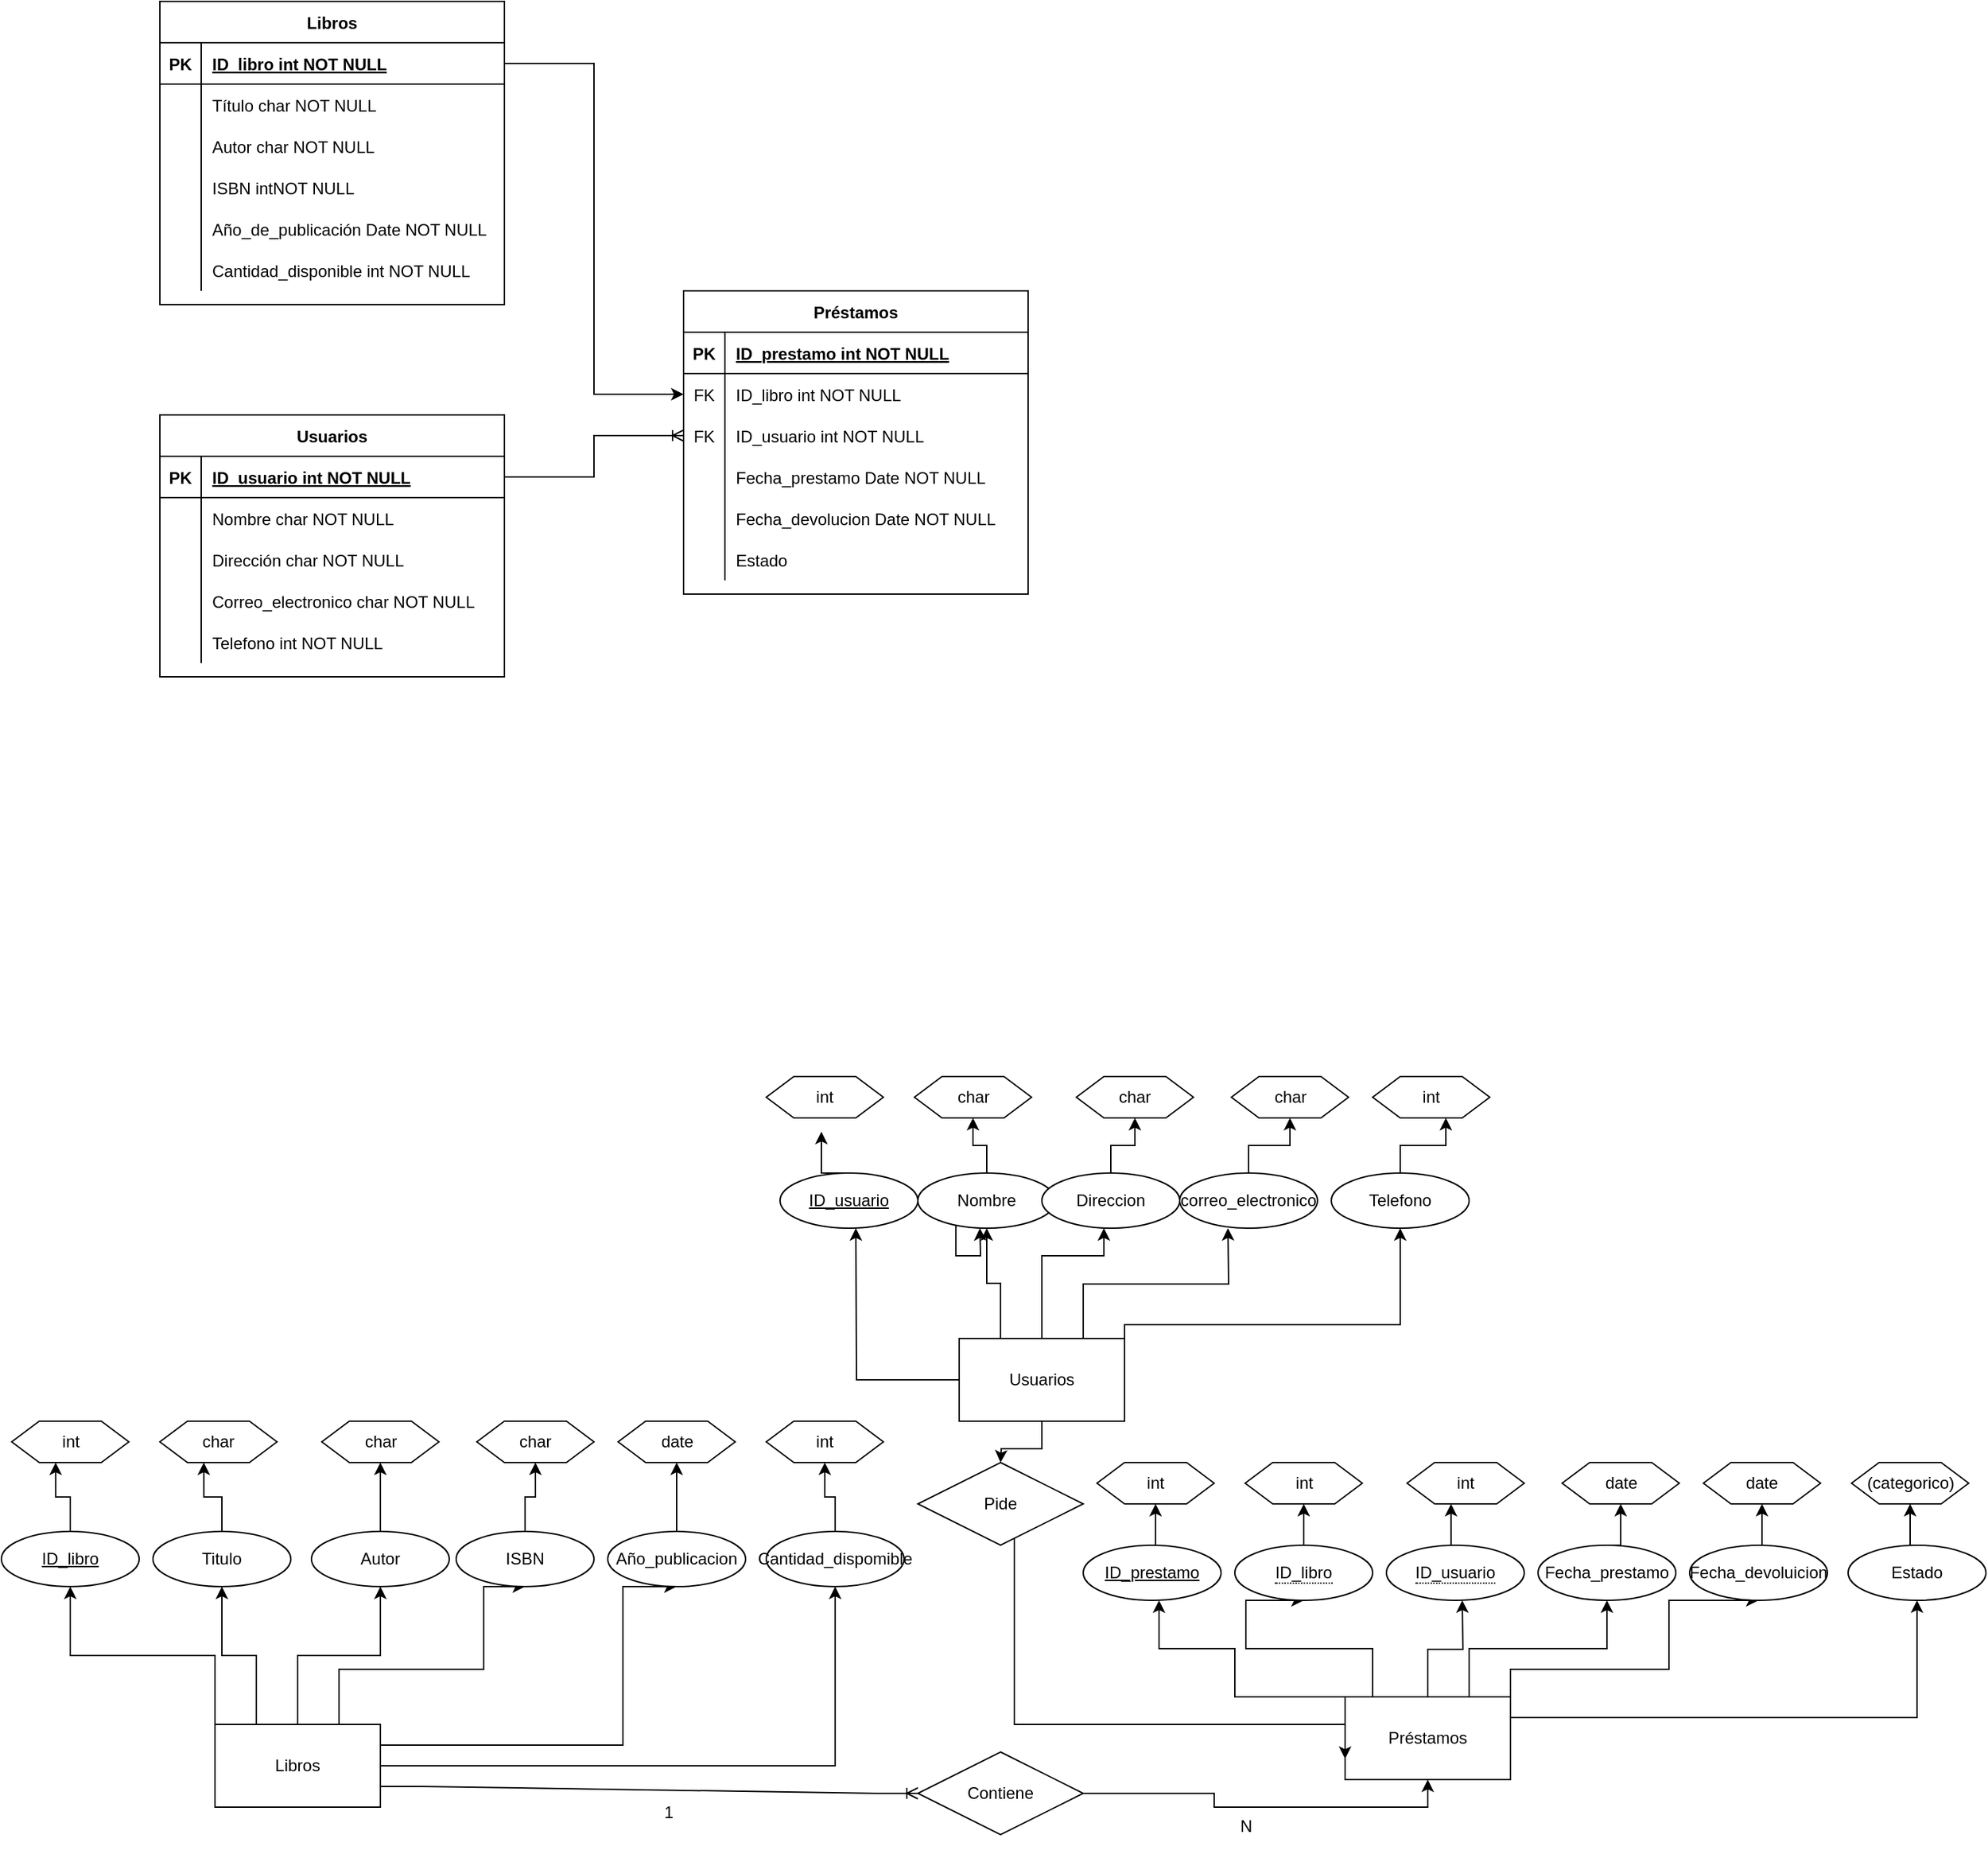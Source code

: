 <mxfile version="21.7.2" type="device">
  <diagram id="R2lEEEUBdFMjLlhIrx00" name="Page-1">
    <mxGraphModel dx="1784" dy="1696" grid="1" gridSize="10" guides="1" tooltips="1" connect="1" arrows="1" fold="1" page="1" pageScale="1" pageWidth="850" pageHeight="1100" math="0" shadow="0" extFonts="Permanent Marker^https://fonts.googleapis.com/css?family=Permanent+Marker">
      <root>
        <mxCell id="0" />
        <mxCell id="1" parent="0" />
        <mxCell id="C-vyLk0tnHw3VtMMgP7b-2" value="Usuarios" style="shape=table;startSize=30;container=1;collapsible=1;childLayout=tableLayout;fixedRows=1;rowLines=0;fontStyle=1;align=center;resizeLast=1;" parent="1" vertex="1">
          <mxGeometry y="30" width="250" height="190" as="geometry" />
        </mxCell>
        <mxCell id="C-vyLk0tnHw3VtMMgP7b-3" value="" style="shape=partialRectangle;collapsible=0;dropTarget=0;pointerEvents=0;fillColor=none;points=[[0,0.5],[1,0.5]];portConstraint=eastwest;top=0;left=0;right=0;bottom=1;" parent="C-vyLk0tnHw3VtMMgP7b-2" vertex="1">
          <mxGeometry y="30" width="250" height="30" as="geometry" />
        </mxCell>
        <mxCell id="C-vyLk0tnHw3VtMMgP7b-4" value="PK" style="shape=partialRectangle;overflow=hidden;connectable=0;fillColor=none;top=0;left=0;bottom=0;right=0;fontStyle=1;" parent="C-vyLk0tnHw3VtMMgP7b-3" vertex="1">
          <mxGeometry width="30" height="30" as="geometry">
            <mxRectangle width="30" height="30" as="alternateBounds" />
          </mxGeometry>
        </mxCell>
        <mxCell id="C-vyLk0tnHw3VtMMgP7b-5" value="ID_usuario int NOT NULL " style="shape=partialRectangle;overflow=hidden;connectable=0;fillColor=none;top=0;left=0;bottom=0;right=0;align=left;spacingLeft=6;fontStyle=5;" parent="C-vyLk0tnHw3VtMMgP7b-3" vertex="1">
          <mxGeometry x="30" width="220" height="30" as="geometry">
            <mxRectangle width="220" height="30" as="alternateBounds" />
          </mxGeometry>
        </mxCell>
        <mxCell id="C-vyLk0tnHw3VtMMgP7b-6" value="" style="shape=partialRectangle;collapsible=0;dropTarget=0;pointerEvents=0;fillColor=none;points=[[0,0.5],[1,0.5]];portConstraint=eastwest;top=0;left=0;right=0;bottom=0;" parent="C-vyLk0tnHw3VtMMgP7b-2" vertex="1">
          <mxGeometry y="60" width="250" height="30" as="geometry" />
        </mxCell>
        <mxCell id="C-vyLk0tnHw3VtMMgP7b-7" value="" style="shape=partialRectangle;overflow=hidden;connectable=0;fillColor=none;top=0;left=0;bottom=0;right=0;" parent="C-vyLk0tnHw3VtMMgP7b-6" vertex="1">
          <mxGeometry width="30" height="30" as="geometry">
            <mxRectangle width="30" height="30" as="alternateBounds" />
          </mxGeometry>
        </mxCell>
        <mxCell id="C-vyLk0tnHw3VtMMgP7b-8" value="Nombre char NOT NULL" style="shape=partialRectangle;overflow=hidden;connectable=0;fillColor=none;top=0;left=0;bottom=0;right=0;align=left;spacingLeft=6;" parent="C-vyLk0tnHw3VtMMgP7b-6" vertex="1">
          <mxGeometry x="30" width="220" height="30" as="geometry">
            <mxRectangle width="220" height="30" as="alternateBounds" />
          </mxGeometry>
        </mxCell>
        <mxCell id="C-vyLk0tnHw3VtMMgP7b-9" value="" style="shape=partialRectangle;collapsible=0;dropTarget=0;pointerEvents=0;fillColor=none;points=[[0,0.5],[1,0.5]];portConstraint=eastwest;top=0;left=0;right=0;bottom=0;" parent="C-vyLk0tnHw3VtMMgP7b-2" vertex="1">
          <mxGeometry y="90" width="250" height="30" as="geometry" />
        </mxCell>
        <mxCell id="C-vyLk0tnHw3VtMMgP7b-10" value="" style="shape=partialRectangle;overflow=hidden;connectable=0;fillColor=none;top=0;left=0;bottom=0;right=0;" parent="C-vyLk0tnHw3VtMMgP7b-9" vertex="1">
          <mxGeometry width="30" height="30" as="geometry">
            <mxRectangle width="30" height="30" as="alternateBounds" />
          </mxGeometry>
        </mxCell>
        <mxCell id="C-vyLk0tnHw3VtMMgP7b-11" value="Dirección char NOT NULL" style="shape=partialRectangle;overflow=hidden;connectable=0;fillColor=none;top=0;left=0;bottom=0;right=0;align=left;spacingLeft=6;" parent="C-vyLk0tnHw3VtMMgP7b-9" vertex="1">
          <mxGeometry x="30" width="220" height="30" as="geometry">
            <mxRectangle width="220" height="30" as="alternateBounds" />
          </mxGeometry>
        </mxCell>
        <mxCell id="XHeK_hjx2MJj76gfXcJd-23" style="shape=partialRectangle;collapsible=0;dropTarget=0;pointerEvents=0;fillColor=none;points=[[0,0.5],[1,0.5]];portConstraint=eastwest;top=0;left=0;right=0;bottom=0;" vertex="1" parent="C-vyLk0tnHw3VtMMgP7b-2">
          <mxGeometry y="120" width="250" height="30" as="geometry" />
        </mxCell>
        <mxCell id="XHeK_hjx2MJj76gfXcJd-24" style="shape=partialRectangle;overflow=hidden;connectable=0;fillColor=none;top=0;left=0;bottom=0;right=0;" vertex="1" parent="XHeK_hjx2MJj76gfXcJd-23">
          <mxGeometry width="30" height="30" as="geometry">
            <mxRectangle width="30" height="30" as="alternateBounds" />
          </mxGeometry>
        </mxCell>
        <mxCell id="XHeK_hjx2MJj76gfXcJd-25" value="Correo_electronico char NOT NULL " style="shape=partialRectangle;overflow=hidden;connectable=0;fillColor=none;top=0;left=0;bottom=0;right=0;align=left;spacingLeft=6;" vertex="1" parent="XHeK_hjx2MJj76gfXcJd-23">
          <mxGeometry x="30" width="220" height="30" as="geometry">
            <mxRectangle width="220" height="30" as="alternateBounds" />
          </mxGeometry>
        </mxCell>
        <mxCell id="XHeK_hjx2MJj76gfXcJd-26" style="shape=partialRectangle;collapsible=0;dropTarget=0;pointerEvents=0;fillColor=none;points=[[0,0.5],[1,0.5]];portConstraint=eastwest;top=0;left=0;right=0;bottom=0;" vertex="1" parent="C-vyLk0tnHw3VtMMgP7b-2">
          <mxGeometry y="150" width="250" height="30" as="geometry" />
        </mxCell>
        <mxCell id="XHeK_hjx2MJj76gfXcJd-27" style="shape=partialRectangle;overflow=hidden;connectable=0;fillColor=none;top=0;left=0;bottom=0;right=0;" vertex="1" parent="XHeK_hjx2MJj76gfXcJd-26">
          <mxGeometry width="30" height="30" as="geometry">
            <mxRectangle width="30" height="30" as="alternateBounds" />
          </mxGeometry>
        </mxCell>
        <mxCell id="XHeK_hjx2MJj76gfXcJd-28" value="Telefono int NOT NULL" style="shape=partialRectangle;overflow=hidden;connectable=0;fillColor=none;top=0;left=0;bottom=0;right=0;align=left;spacingLeft=6;" vertex="1" parent="XHeK_hjx2MJj76gfXcJd-26">
          <mxGeometry x="30" width="220" height="30" as="geometry">
            <mxRectangle width="220" height="30" as="alternateBounds" />
          </mxGeometry>
        </mxCell>
        <mxCell id="C-vyLk0tnHw3VtMMgP7b-13" value="Préstamos" style="shape=table;startSize=30;container=1;collapsible=1;childLayout=tableLayout;fixedRows=1;rowLines=0;fontStyle=1;align=center;resizeLast=1;" parent="1" vertex="1">
          <mxGeometry x="380" y="-60" width="250" height="220" as="geometry" />
        </mxCell>
        <mxCell id="C-vyLk0tnHw3VtMMgP7b-14" value="" style="shape=partialRectangle;collapsible=0;dropTarget=0;pointerEvents=0;fillColor=none;points=[[0,0.5],[1,0.5]];portConstraint=eastwest;top=0;left=0;right=0;bottom=1;" parent="C-vyLk0tnHw3VtMMgP7b-13" vertex="1">
          <mxGeometry y="30" width="250" height="30" as="geometry" />
        </mxCell>
        <mxCell id="C-vyLk0tnHw3VtMMgP7b-15" value="PK" style="shape=partialRectangle;overflow=hidden;connectable=0;fillColor=none;top=0;left=0;bottom=0;right=0;fontStyle=1;" parent="C-vyLk0tnHw3VtMMgP7b-14" vertex="1">
          <mxGeometry width="30" height="30" as="geometry">
            <mxRectangle width="30" height="30" as="alternateBounds" />
          </mxGeometry>
        </mxCell>
        <mxCell id="C-vyLk0tnHw3VtMMgP7b-16" value="ID_prestamo int NOT NULL" style="shape=partialRectangle;overflow=hidden;connectable=0;fillColor=none;top=0;left=0;bottom=0;right=0;align=left;spacingLeft=6;fontStyle=5;" parent="C-vyLk0tnHw3VtMMgP7b-14" vertex="1">
          <mxGeometry x="30" width="220" height="30" as="geometry">
            <mxRectangle width="220" height="30" as="alternateBounds" />
          </mxGeometry>
        </mxCell>
        <mxCell id="C-vyLk0tnHw3VtMMgP7b-17" value="" style="shape=partialRectangle;collapsible=0;dropTarget=0;pointerEvents=0;fillColor=none;points=[[0,0.5],[1,0.5]];portConstraint=eastwest;top=0;left=0;right=0;bottom=0;" parent="C-vyLk0tnHw3VtMMgP7b-13" vertex="1">
          <mxGeometry y="60" width="250" height="30" as="geometry" />
        </mxCell>
        <mxCell id="C-vyLk0tnHw3VtMMgP7b-18" value="FK" style="shape=partialRectangle;overflow=hidden;connectable=0;fillColor=none;top=0;left=0;bottom=0;right=0;" parent="C-vyLk0tnHw3VtMMgP7b-17" vertex="1">
          <mxGeometry width="30" height="30" as="geometry">
            <mxRectangle width="30" height="30" as="alternateBounds" />
          </mxGeometry>
        </mxCell>
        <mxCell id="C-vyLk0tnHw3VtMMgP7b-19" value="ID_libro int NOT NULL" style="shape=partialRectangle;overflow=hidden;connectable=0;fillColor=none;top=0;left=0;bottom=0;right=0;align=left;spacingLeft=6;" parent="C-vyLk0tnHw3VtMMgP7b-17" vertex="1">
          <mxGeometry x="30" width="220" height="30" as="geometry">
            <mxRectangle width="220" height="30" as="alternateBounds" />
          </mxGeometry>
        </mxCell>
        <mxCell id="C-vyLk0tnHw3VtMMgP7b-20" value="" style="shape=partialRectangle;collapsible=0;dropTarget=0;pointerEvents=0;fillColor=none;points=[[0,0.5],[1,0.5]];portConstraint=eastwest;top=0;left=0;right=0;bottom=0;" parent="C-vyLk0tnHw3VtMMgP7b-13" vertex="1">
          <mxGeometry y="90" width="250" height="30" as="geometry" />
        </mxCell>
        <mxCell id="C-vyLk0tnHw3VtMMgP7b-21" value="FK" style="shape=partialRectangle;overflow=hidden;connectable=0;fillColor=none;top=0;left=0;bottom=0;right=0;" parent="C-vyLk0tnHw3VtMMgP7b-20" vertex="1">
          <mxGeometry width="30" height="30" as="geometry">
            <mxRectangle width="30" height="30" as="alternateBounds" />
          </mxGeometry>
        </mxCell>
        <mxCell id="C-vyLk0tnHw3VtMMgP7b-22" value="ID_usuario int NOT NULL" style="shape=partialRectangle;overflow=hidden;connectable=0;fillColor=none;top=0;left=0;bottom=0;right=0;align=left;spacingLeft=6;" parent="C-vyLk0tnHw3VtMMgP7b-20" vertex="1">
          <mxGeometry x="30" width="220" height="30" as="geometry">
            <mxRectangle width="220" height="30" as="alternateBounds" />
          </mxGeometry>
        </mxCell>
        <mxCell id="XHeK_hjx2MJj76gfXcJd-32" style="shape=partialRectangle;collapsible=0;dropTarget=0;pointerEvents=0;fillColor=none;points=[[0,0.5],[1,0.5]];portConstraint=eastwest;top=0;left=0;right=0;bottom=0;" vertex="1" parent="C-vyLk0tnHw3VtMMgP7b-13">
          <mxGeometry y="120" width="250" height="30" as="geometry" />
        </mxCell>
        <mxCell id="XHeK_hjx2MJj76gfXcJd-33" style="shape=partialRectangle;overflow=hidden;connectable=0;fillColor=none;top=0;left=0;bottom=0;right=0;" vertex="1" parent="XHeK_hjx2MJj76gfXcJd-32">
          <mxGeometry width="30" height="30" as="geometry">
            <mxRectangle width="30" height="30" as="alternateBounds" />
          </mxGeometry>
        </mxCell>
        <mxCell id="XHeK_hjx2MJj76gfXcJd-34" value="Fecha_prestamo Date NOT NULL" style="shape=partialRectangle;overflow=hidden;connectable=0;fillColor=none;top=0;left=0;bottom=0;right=0;align=left;spacingLeft=6;" vertex="1" parent="XHeK_hjx2MJj76gfXcJd-32">
          <mxGeometry x="30" width="220" height="30" as="geometry">
            <mxRectangle width="220" height="30" as="alternateBounds" />
          </mxGeometry>
        </mxCell>
        <mxCell id="XHeK_hjx2MJj76gfXcJd-35" style="shape=partialRectangle;collapsible=0;dropTarget=0;pointerEvents=0;fillColor=none;points=[[0,0.5],[1,0.5]];portConstraint=eastwest;top=0;left=0;right=0;bottom=0;" vertex="1" parent="C-vyLk0tnHw3VtMMgP7b-13">
          <mxGeometry y="150" width="250" height="30" as="geometry" />
        </mxCell>
        <mxCell id="XHeK_hjx2MJj76gfXcJd-36" style="shape=partialRectangle;overflow=hidden;connectable=0;fillColor=none;top=0;left=0;bottom=0;right=0;" vertex="1" parent="XHeK_hjx2MJj76gfXcJd-35">
          <mxGeometry width="30" height="30" as="geometry">
            <mxRectangle width="30" height="30" as="alternateBounds" />
          </mxGeometry>
        </mxCell>
        <mxCell id="XHeK_hjx2MJj76gfXcJd-37" value="Fecha_devolucion Date NOT NULL" style="shape=partialRectangle;overflow=hidden;connectable=0;fillColor=none;top=0;left=0;bottom=0;right=0;align=left;spacingLeft=6;" vertex="1" parent="XHeK_hjx2MJj76gfXcJd-35">
          <mxGeometry x="30" width="220" height="30" as="geometry">
            <mxRectangle width="220" height="30" as="alternateBounds" />
          </mxGeometry>
        </mxCell>
        <mxCell id="XHeK_hjx2MJj76gfXcJd-38" style="shape=partialRectangle;collapsible=0;dropTarget=0;pointerEvents=0;fillColor=none;points=[[0,0.5],[1,0.5]];portConstraint=eastwest;top=0;left=0;right=0;bottom=0;" vertex="1" parent="C-vyLk0tnHw3VtMMgP7b-13">
          <mxGeometry y="180" width="250" height="30" as="geometry" />
        </mxCell>
        <mxCell id="XHeK_hjx2MJj76gfXcJd-39" style="shape=partialRectangle;overflow=hidden;connectable=0;fillColor=none;top=0;left=0;bottom=0;right=0;" vertex="1" parent="XHeK_hjx2MJj76gfXcJd-38">
          <mxGeometry width="30" height="30" as="geometry">
            <mxRectangle width="30" height="30" as="alternateBounds" />
          </mxGeometry>
        </mxCell>
        <mxCell id="XHeK_hjx2MJj76gfXcJd-40" value="Estado" style="shape=partialRectangle;overflow=hidden;connectable=0;fillColor=none;top=0;left=0;bottom=0;right=0;align=left;spacingLeft=6;" vertex="1" parent="XHeK_hjx2MJj76gfXcJd-38">
          <mxGeometry x="30" width="220" height="30" as="geometry">
            <mxRectangle width="220" height="30" as="alternateBounds" />
          </mxGeometry>
        </mxCell>
        <mxCell id="C-vyLk0tnHw3VtMMgP7b-23" value="Libros" style="shape=table;startSize=30;container=1;collapsible=1;childLayout=tableLayout;fixedRows=1;rowLines=0;fontStyle=1;align=center;resizeLast=1;" parent="1" vertex="1">
          <mxGeometry y="-270" width="250" height="220" as="geometry" />
        </mxCell>
        <mxCell id="C-vyLk0tnHw3VtMMgP7b-24" value="" style="shape=partialRectangle;collapsible=0;dropTarget=0;pointerEvents=0;fillColor=none;points=[[0,0.5],[1,0.5]];portConstraint=eastwest;top=0;left=0;right=0;bottom=1;" parent="C-vyLk0tnHw3VtMMgP7b-23" vertex="1">
          <mxGeometry y="30" width="250" height="30" as="geometry" />
        </mxCell>
        <mxCell id="C-vyLk0tnHw3VtMMgP7b-25" value="PK" style="shape=partialRectangle;overflow=hidden;connectable=0;fillColor=none;top=0;left=0;bottom=0;right=0;fontStyle=1;" parent="C-vyLk0tnHw3VtMMgP7b-24" vertex="1">
          <mxGeometry width="30" height="30" as="geometry">
            <mxRectangle width="30" height="30" as="alternateBounds" />
          </mxGeometry>
        </mxCell>
        <mxCell id="C-vyLk0tnHw3VtMMgP7b-26" value="ID_libro int NOT NULL" style="shape=partialRectangle;overflow=hidden;connectable=0;fillColor=none;top=0;left=0;bottom=0;right=0;align=left;spacingLeft=6;fontStyle=5;" parent="C-vyLk0tnHw3VtMMgP7b-24" vertex="1">
          <mxGeometry x="30" width="220" height="30" as="geometry">
            <mxRectangle width="220" height="30" as="alternateBounds" />
          </mxGeometry>
        </mxCell>
        <mxCell id="C-vyLk0tnHw3VtMMgP7b-27" value="" style="shape=partialRectangle;collapsible=0;dropTarget=0;pointerEvents=0;fillColor=none;points=[[0,0.5],[1,0.5]];portConstraint=eastwest;top=0;left=0;right=0;bottom=0;" parent="C-vyLk0tnHw3VtMMgP7b-23" vertex="1">
          <mxGeometry y="60" width="250" height="30" as="geometry" />
        </mxCell>
        <mxCell id="C-vyLk0tnHw3VtMMgP7b-28" value="" style="shape=partialRectangle;overflow=hidden;connectable=0;fillColor=none;top=0;left=0;bottom=0;right=0;" parent="C-vyLk0tnHw3VtMMgP7b-27" vertex="1">
          <mxGeometry width="30" height="30" as="geometry">
            <mxRectangle width="30" height="30" as="alternateBounds" />
          </mxGeometry>
        </mxCell>
        <mxCell id="C-vyLk0tnHw3VtMMgP7b-29" value="Título char NOT NULL" style="shape=partialRectangle;overflow=hidden;connectable=0;fillColor=none;top=0;left=0;bottom=0;right=0;align=left;spacingLeft=6;" parent="C-vyLk0tnHw3VtMMgP7b-27" vertex="1">
          <mxGeometry x="30" width="220" height="30" as="geometry">
            <mxRectangle width="220" height="30" as="alternateBounds" />
          </mxGeometry>
        </mxCell>
        <mxCell id="XHeK_hjx2MJj76gfXcJd-11" style="shape=partialRectangle;collapsible=0;dropTarget=0;pointerEvents=0;fillColor=none;points=[[0,0.5],[1,0.5]];portConstraint=eastwest;top=0;left=0;right=0;bottom=0;" vertex="1" parent="C-vyLk0tnHw3VtMMgP7b-23">
          <mxGeometry y="90" width="250" height="30" as="geometry" />
        </mxCell>
        <mxCell id="XHeK_hjx2MJj76gfXcJd-12" style="shape=partialRectangle;overflow=hidden;connectable=0;fillColor=none;top=0;left=0;bottom=0;right=0;" vertex="1" parent="XHeK_hjx2MJj76gfXcJd-11">
          <mxGeometry width="30" height="30" as="geometry">
            <mxRectangle width="30" height="30" as="alternateBounds" />
          </mxGeometry>
        </mxCell>
        <mxCell id="XHeK_hjx2MJj76gfXcJd-13" value="Autor char NOT NULL" style="shape=partialRectangle;overflow=hidden;connectable=0;fillColor=none;top=0;left=0;bottom=0;right=0;align=left;spacingLeft=6;" vertex="1" parent="XHeK_hjx2MJj76gfXcJd-11">
          <mxGeometry x="30" width="220" height="30" as="geometry">
            <mxRectangle width="220" height="30" as="alternateBounds" />
          </mxGeometry>
        </mxCell>
        <mxCell id="XHeK_hjx2MJj76gfXcJd-14" style="shape=partialRectangle;collapsible=0;dropTarget=0;pointerEvents=0;fillColor=none;points=[[0,0.5],[1,0.5]];portConstraint=eastwest;top=0;left=0;right=0;bottom=0;" vertex="1" parent="C-vyLk0tnHw3VtMMgP7b-23">
          <mxGeometry y="120" width="250" height="30" as="geometry" />
        </mxCell>
        <mxCell id="XHeK_hjx2MJj76gfXcJd-15" style="shape=partialRectangle;overflow=hidden;connectable=0;fillColor=none;top=0;left=0;bottom=0;right=0;" vertex="1" parent="XHeK_hjx2MJj76gfXcJd-14">
          <mxGeometry width="30" height="30" as="geometry">
            <mxRectangle width="30" height="30" as="alternateBounds" />
          </mxGeometry>
        </mxCell>
        <mxCell id="XHeK_hjx2MJj76gfXcJd-16" value="ISBN intNOT NULL" style="shape=partialRectangle;overflow=hidden;connectable=0;fillColor=none;top=0;left=0;bottom=0;right=0;align=left;spacingLeft=6;" vertex="1" parent="XHeK_hjx2MJj76gfXcJd-14">
          <mxGeometry x="30" width="220" height="30" as="geometry">
            <mxRectangle width="220" height="30" as="alternateBounds" />
          </mxGeometry>
        </mxCell>
        <mxCell id="XHeK_hjx2MJj76gfXcJd-17" style="shape=partialRectangle;collapsible=0;dropTarget=0;pointerEvents=0;fillColor=none;points=[[0,0.5],[1,0.5]];portConstraint=eastwest;top=0;left=0;right=0;bottom=0;" vertex="1" parent="C-vyLk0tnHw3VtMMgP7b-23">
          <mxGeometry y="150" width="250" height="30" as="geometry" />
        </mxCell>
        <mxCell id="XHeK_hjx2MJj76gfXcJd-18" style="shape=partialRectangle;overflow=hidden;connectable=0;fillColor=none;top=0;left=0;bottom=0;right=0;" vertex="1" parent="XHeK_hjx2MJj76gfXcJd-17">
          <mxGeometry width="30" height="30" as="geometry">
            <mxRectangle width="30" height="30" as="alternateBounds" />
          </mxGeometry>
        </mxCell>
        <mxCell id="XHeK_hjx2MJj76gfXcJd-19" value="Año_de_publicación Date NOT NULL" style="shape=partialRectangle;overflow=hidden;connectable=0;fillColor=none;top=0;left=0;bottom=0;right=0;align=left;spacingLeft=6;" vertex="1" parent="XHeK_hjx2MJj76gfXcJd-17">
          <mxGeometry x="30" width="220" height="30" as="geometry">
            <mxRectangle width="220" height="30" as="alternateBounds" />
          </mxGeometry>
        </mxCell>
        <mxCell id="XHeK_hjx2MJj76gfXcJd-20" style="shape=partialRectangle;collapsible=0;dropTarget=0;pointerEvents=0;fillColor=none;points=[[0,0.5],[1,0.5]];portConstraint=eastwest;top=0;left=0;right=0;bottom=0;" vertex="1" parent="C-vyLk0tnHw3VtMMgP7b-23">
          <mxGeometry y="180" width="250" height="30" as="geometry" />
        </mxCell>
        <mxCell id="XHeK_hjx2MJj76gfXcJd-21" style="shape=partialRectangle;overflow=hidden;connectable=0;fillColor=none;top=0;left=0;bottom=0;right=0;" vertex="1" parent="XHeK_hjx2MJj76gfXcJd-20">
          <mxGeometry width="30" height="30" as="geometry">
            <mxRectangle width="30" height="30" as="alternateBounds" />
          </mxGeometry>
        </mxCell>
        <mxCell id="XHeK_hjx2MJj76gfXcJd-22" value="Cantidad_disponible int NOT NULL" style="shape=partialRectangle;overflow=hidden;connectable=0;fillColor=none;top=0;left=0;bottom=0;right=0;align=left;spacingLeft=6;" vertex="1" parent="XHeK_hjx2MJj76gfXcJd-20">
          <mxGeometry x="30" width="220" height="30" as="geometry">
            <mxRectangle width="220" height="30" as="alternateBounds" />
          </mxGeometry>
        </mxCell>
        <mxCell id="XHeK_hjx2MJj76gfXcJd-44" style="edgeStyle=orthogonalEdgeStyle;rounded=0;orthogonalLoop=1;jettySize=auto;html=1;entryX=0;entryY=0.5;entryDx=0;entryDy=0;" edge="1" parent="1" source="C-vyLk0tnHw3VtMMgP7b-24" target="C-vyLk0tnHw3VtMMgP7b-17">
          <mxGeometry relative="1" as="geometry" />
        </mxCell>
        <mxCell id="XHeK_hjx2MJj76gfXcJd-51" style="edgeStyle=orthogonalEdgeStyle;rounded=0;orthogonalLoop=1;jettySize=auto;html=1;entryX=0;entryY=0.5;entryDx=0;entryDy=0;endArrow=ERoneToMany;endFill=0;" edge="1" parent="1" source="C-vyLk0tnHw3VtMMgP7b-3" target="C-vyLk0tnHw3VtMMgP7b-20">
          <mxGeometry relative="1" as="geometry" />
        </mxCell>
        <mxCell id="XHeK_hjx2MJj76gfXcJd-76" style="edgeStyle=orthogonalEdgeStyle;rounded=0;orthogonalLoop=1;jettySize=auto;html=1;entryX=0.5;entryY=1;entryDx=0;entryDy=0;" edge="1" parent="1" source="XHeK_hjx2MJj76gfXcJd-52">
          <mxGeometry relative="1" as="geometry">
            <mxPoint x="505" y="620" as="targetPoint" />
          </mxGeometry>
        </mxCell>
        <mxCell id="XHeK_hjx2MJj76gfXcJd-81" style="edgeStyle=orthogonalEdgeStyle;rounded=0;orthogonalLoop=1;jettySize=auto;html=1;exitX=0.25;exitY=0;exitDx=0;exitDy=0;entryX=0.5;entryY=1;entryDx=0;entryDy=0;" edge="1" parent="1" source="XHeK_hjx2MJj76gfXcJd-129">
          <mxGeometry relative="1" as="geometry">
            <mxPoint x="595" y="620" as="targetPoint" />
          </mxGeometry>
        </mxCell>
        <mxCell id="XHeK_hjx2MJj76gfXcJd-82" style="edgeStyle=orthogonalEdgeStyle;rounded=0;orthogonalLoop=1;jettySize=auto;html=1;exitX=0.5;exitY=0;exitDx=0;exitDy=0;entryX=0.5;entryY=1;entryDx=0;entryDy=0;" edge="1" parent="1" source="XHeK_hjx2MJj76gfXcJd-52">
          <mxGeometry relative="1" as="geometry">
            <mxPoint x="685" y="620" as="targetPoint" />
            <Array as="points">
              <mxPoint x="640" y="640" />
              <mxPoint x="685" y="640" />
            </Array>
          </mxGeometry>
        </mxCell>
        <mxCell id="XHeK_hjx2MJj76gfXcJd-83" style="edgeStyle=orthogonalEdgeStyle;rounded=0;orthogonalLoop=1;jettySize=auto;html=1;exitX=0.75;exitY=0;exitDx=0;exitDy=0;entryX=0.5;entryY=1;entryDx=0;entryDy=0;" edge="1" parent="1" source="XHeK_hjx2MJj76gfXcJd-52">
          <mxGeometry relative="1" as="geometry">
            <mxPoint x="775" y="620" as="targetPoint" />
          </mxGeometry>
        </mxCell>
        <mxCell id="XHeK_hjx2MJj76gfXcJd-108" style="edgeStyle=orthogonalEdgeStyle;rounded=0;orthogonalLoop=1;jettySize=auto;html=1;" edge="1" parent="1" source="XHeK_hjx2MJj76gfXcJd-52">
          <mxGeometry relative="1" as="geometry">
            <mxPoint x="610" y="790" as="targetPoint" />
          </mxGeometry>
        </mxCell>
        <mxCell id="XHeK_hjx2MJj76gfXcJd-134" style="edgeStyle=orthogonalEdgeStyle;rounded=0;orthogonalLoop=1;jettySize=auto;html=1;exitX=1;exitY=0;exitDx=0;exitDy=0;entryX=0.5;entryY=1;entryDx=0;entryDy=0;" edge="1" parent="1" source="XHeK_hjx2MJj76gfXcJd-52" target="XHeK_hjx2MJj76gfXcJd-133">
          <mxGeometry relative="1" as="geometry">
            <Array as="points">
              <mxPoint x="700" y="690" />
              <mxPoint x="900" y="690" />
            </Array>
          </mxGeometry>
        </mxCell>
        <mxCell id="XHeK_hjx2MJj76gfXcJd-52" value="Usuarios" style="rounded=0;whiteSpace=wrap;html=1;" vertex="1" parent="1">
          <mxGeometry x="580" y="700" width="120" height="60" as="geometry" />
        </mxCell>
        <mxCell id="XHeK_hjx2MJj76gfXcJd-84" style="edgeStyle=orthogonalEdgeStyle;rounded=0;orthogonalLoop=1;jettySize=auto;html=1;exitX=0;exitY=0;exitDx=0;exitDy=0;entryX=0.5;entryY=1;entryDx=0;entryDy=0;" edge="1" parent="1" source="XHeK_hjx2MJj76gfXcJd-53" target="XHeK_hjx2MJj76gfXcJd-110">
          <mxGeometry relative="1" as="geometry">
            <mxPoint x="-32.5" y="880" as="targetPoint" />
          </mxGeometry>
        </mxCell>
        <mxCell id="XHeK_hjx2MJj76gfXcJd-85" style="edgeStyle=orthogonalEdgeStyle;rounded=0;orthogonalLoop=1;jettySize=auto;html=1;exitX=0.25;exitY=0;exitDx=0;exitDy=0;entryX=0.5;entryY=1;entryDx=0;entryDy=0;" edge="1" parent="1" source="XHeK_hjx2MJj76gfXcJd-53" target="XHeK_hjx2MJj76gfXcJd-111">
          <mxGeometry relative="1" as="geometry">
            <mxPoint x="47.5" y="880" as="targetPoint" />
          </mxGeometry>
        </mxCell>
        <mxCell id="XHeK_hjx2MJj76gfXcJd-86" style="edgeStyle=orthogonalEdgeStyle;rounded=0;orthogonalLoop=1;jettySize=auto;html=1;exitX=0.5;exitY=0;exitDx=0;exitDy=0;entryX=0.5;entryY=1;entryDx=0;entryDy=0;" edge="1" parent="1" source="XHeK_hjx2MJj76gfXcJd-53" target="XHeK_hjx2MJj76gfXcJd-112">
          <mxGeometry relative="1" as="geometry">
            <mxPoint x="145" y="880" as="targetPoint" />
          </mxGeometry>
        </mxCell>
        <mxCell id="XHeK_hjx2MJj76gfXcJd-87" style="edgeStyle=orthogonalEdgeStyle;rounded=0;orthogonalLoop=1;jettySize=auto;html=1;exitX=0.75;exitY=0;exitDx=0;exitDy=0;entryX=0.5;entryY=1;entryDx=0;entryDy=0;" edge="1" parent="1" source="XHeK_hjx2MJj76gfXcJd-53" target="XHeK_hjx2MJj76gfXcJd-114">
          <mxGeometry relative="1" as="geometry">
            <mxPoint x="235" y="880" as="targetPoint" />
            <Array as="points">
              <mxPoint x="130" y="940" />
              <mxPoint x="235" y="940" />
              <mxPoint x="235" y="880" />
            </Array>
          </mxGeometry>
        </mxCell>
        <mxCell id="XHeK_hjx2MJj76gfXcJd-89" style="edgeStyle=orthogonalEdgeStyle;rounded=0;orthogonalLoop=1;jettySize=auto;html=1;exitX=1;exitY=0.25;exitDx=0;exitDy=0;entryX=0.5;entryY=1;entryDx=0;entryDy=0;" edge="1" parent="1" source="XHeK_hjx2MJj76gfXcJd-53" target="XHeK_hjx2MJj76gfXcJd-115">
          <mxGeometry relative="1" as="geometry">
            <mxPoint x="335" y="880" as="targetPoint" />
            <Array as="points">
              <mxPoint x="336" y="995" />
              <mxPoint x="336" y="880" />
            </Array>
          </mxGeometry>
        </mxCell>
        <mxCell id="XHeK_hjx2MJj76gfXcJd-90" style="edgeStyle=orthogonalEdgeStyle;rounded=0;orthogonalLoop=1;jettySize=auto;html=1;exitX=1;exitY=0.5;exitDx=0;exitDy=0;entryX=0.5;entryY=1;entryDx=0;entryDy=0;" edge="1" parent="1" source="XHeK_hjx2MJj76gfXcJd-53" target="XHeK_hjx2MJj76gfXcJd-116">
          <mxGeometry relative="1" as="geometry">
            <mxPoint x="460" y="880" as="targetPoint" />
          </mxGeometry>
        </mxCell>
        <mxCell id="XHeK_hjx2MJj76gfXcJd-53" value="Libros" style="rounded=0;whiteSpace=wrap;html=1;" vertex="1" parent="1">
          <mxGeometry x="40" y="980" width="120" height="60" as="geometry" />
        </mxCell>
        <mxCell id="XHeK_hjx2MJj76gfXcJd-91" style="edgeStyle=orthogonalEdgeStyle;rounded=0;orthogonalLoop=1;jettySize=auto;html=1;exitX=0;exitY=0;exitDx=0;exitDy=0;entryX=0.5;entryY=1;entryDx=0;entryDy=0;" edge="1" parent="1" source="XHeK_hjx2MJj76gfXcJd-54">
          <mxGeometry relative="1" as="geometry">
            <mxPoint x="725" y="890" as="targetPoint" />
            <Array as="points">
              <mxPoint x="780" y="960" />
              <mxPoint x="780" y="925" />
              <mxPoint x="725" y="925" />
            </Array>
          </mxGeometry>
        </mxCell>
        <mxCell id="XHeK_hjx2MJj76gfXcJd-92" style="edgeStyle=orthogonalEdgeStyle;rounded=0;orthogonalLoop=1;jettySize=auto;html=1;exitX=0.25;exitY=0;exitDx=0;exitDy=0;entryX=0.5;entryY=1;entryDx=0;entryDy=0;" edge="1" parent="1" source="XHeK_hjx2MJj76gfXcJd-54">
          <mxGeometry relative="1" as="geometry">
            <mxPoint x="830" y="890" as="targetPoint" />
            <Array as="points">
              <mxPoint x="880" y="960" />
              <mxPoint x="880" y="925" />
              <mxPoint x="788" y="925" />
              <mxPoint x="788" y="890" />
            </Array>
          </mxGeometry>
        </mxCell>
        <mxCell id="XHeK_hjx2MJj76gfXcJd-93" style="edgeStyle=orthogonalEdgeStyle;rounded=0;orthogonalLoop=1;jettySize=auto;html=1;exitX=0.5;exitY=0;exitDx=0;exitDy=0;entryX=0.5;entryY=1;entryDx=0;entryDy=0;" edge="1" parent="1" source="XHeK_hjx2MJj76gfXcJd-54">
          <mxGeometry relative="1" as="geometry">
            <mxPoint x="945" y="890" as="targetPoint" />
          </mxGeometry>
        </mxCell>
        <mxCell id="XHeK_hjx2MJj76gfXcJd-94" style="edgeStyle=orthogonalEdgeStyle;rounded=0;orthogonalLoop=1;jettySize=auto;html=1;exitX=0.75;exitY=0;exitDx=0;exitDy=0;entryX=0.5;entryY=1;entryDx=0;entryDy=0;" edge="1" parent="1" source="XHeK_hjx2MJj76gfXcJd-54" target="XHeK_hjx2MJj76gfXcJd-120">
          <mxGeometry relative="1" as="geometry">
            <mxPoint x="985" y="890" as="targetPoint" />
          </mxGeometry>
        </mxCell>
        <mxCell id="XHeK_hjx2MJj76gfXcJd-95" style="edgeStyle=orthogonalEdgeStyle;rounded=0;orthogonalLoop=1;jettySize=auto;html=1;exitX=1;exitY=0;exitDx=0;exitDy=0;entryX=0.5;entryY=1;entryDx=0;entryDy=0;" edge="1" parent="1" source="XHeK_hjx2MJj76gfXcJd-54" target="XHeK_hjx2MJj76gfXcJd-121">
          <mxGeometry relative="1" as="geometry">
            <mxPoint x="1095" y="890" as="targetPoint" />
            <Array as="points">
              <mxPoint x="980" y="940" />
              <mxPoint x="1095" y="940" />
              <mxPoint x="1095" y="890" />
            </Array>
          </mxGeometry>
        </mxCell>
        <mxCell id="XHeK_hjx2MJj76gfXcJd-96" style="edgeStyle=orthogonalEdgeStyle;rounded=0;orthogonalLoop=1;jettySize=auto;html=1;exitX=1;exitY=0.25;exitDx=0;exitDy=0;entryX=0.5;entryY=1;entryDx=0;entryDy=0;" edge="1" parent="1" source="XHeK_hjx2MJj76gfXcJd-54" target="XHeK_hjx2MJj76gfXcJd-122">
          <mxGeometry relative="1" as="geometry">
            <mxPoint x="1185" y="890" as="targetPoint" />
          </mxGeometry>
        </mxCell>
        <mxCell id="XHeK_hjx2MJj76gfXcJd-54" value="Préstamos" style="rounded=0;whiteSpace=wrap;html=1;" vertex="1" parent="1">
          <mxGeometry x="860" y="960" width="120" height="60" as="geometry" />
        </mxCell>
        <mxCell id="XHeK_hjx2MJj76gfXcJd-106" style="edgeStyle=orthogonalEdgeStyle;rounded=0;orthogonalLoop=1;jettySize=auto;html=1;entryX=0.5;entryY=1;entryDx=0;entryDy=0;exitX=1;exitY=0.5;exitDx=0;exitDy=0;" edge="1" parent="1" source="XHeK_hjx2MJj76gfXcJd-137" target="XHeK_hjx2MJj76gfXcJd-54">
          <mxGeometry relative="1" as="geometry">
            <mxPoint x="660" y="1020" as="sourcePoint" />
          </mxGeometry>
        </mxCell>
        <mxCell id="XHeK_hjx2MJj76gfXcJd-109" style="edgeStyle=orthogonalEdgeStyle;rounded=0;orthogonalLoop=1;jettySize=auto;html=1;entryX=0;entryY=0.75;entryDx=0;entryDy=0;" edge="1" parent="1" target="XHeK_hjx2MJj76gfXcJd-54">
          <mxGeometry relative="1" as="geometry">
            <mxPoint x="620" y="845" as="sourcePoint" />
            <Array as="points">
              <mxPoint x="620" y="980" />
              <mxPoint x="860" y="980" />
            </Array>
          </mxGeometry>
        </mxCell>
        <mxCell id="XHeK_hjx2MJj76gfXcJd-164" style="edgeStyle=orthogonalEdgeStyle;rounded=0;orthogonalLoop=1;jettySize=auto;html=1;exitX=0.5;exitY=0;exitDx=0;exitDy=0;entryX=0.375;entryY=1;entryDx=0;entryDy=0;" edge="1" parent="1" source="XHeK_hjx2MJj76gfXcJd-110" target="XHeK_hjx2MJj76gfXcJd-140">
          <mxGeometry relative="1" as="geometry" />
        </mxCell>
        <mxCell id="XHeK_hjx2MJj76gfXcJd-110" value="ID_libro" style="ellipse;whiteSpace=wrap;html=1;align=center;fontStyle=4;" vertex="1" parent="1">
          <mxGeometry x="-115" y="840" width="100" height="40" as="geometry" />
        </mxCell>
        <mxCell id="XHeK_hjx2MJj76gfXcJd-165" style="edgeStyle=orthogonalEdgeStyle;rounded=0;orthogonalLoop=1;jettySize=auto;html=1;exitX=0.5;exitY=0;exitDx=0;exitDy=0;entryX=0.375;entryY=1;entryDx=0;entryDy=0;" edge="1" parent="1" source="XHeK_hjx2MJj76gfXcJd-111" target="XHeK_hjx2MJj76gfXcJd-142">
          <mxGeometry relative="1" as="geometry" />
        </mxCell>
        <mxCell id="XHeK_hjx2MJj76gfXcJd-111" value="Titulo" style="ellipse;whiteSpace=wrap;html=1;align=center;" vertex="1" parent="1">
          <mxGeometry x="-5" y="840" width="100" height="40" as="geometry" />
        </mxCell>
        <mxCell id="XHeK_hjx2MJj76gfXcJd-166" style="edgeStyle=orthogonalEdgeStyle;rounded=0;orthogonalLoop=1;jettySize=auto;html=1;exitX=0.5;exitY=0;exitDx=0;exitDy=0;entryX=0.5;entryY=1;entryDx=0;entryDy=0;" edge="1" parent="1" source="XHeK_hjx2MJj76gfXcJd-112" target="XHeK_hjx2MJj76gfXcJd-143">
          <mxGeometry relative="1" as="geometry" />
        </mxCell>
        <mxCell id="XHeK_hjx2MJj76gfXcJd-112" value="Autor" style="ellipse;whiteSpace=wrap;html=1;align=center;" vertex="1" parent="1">
          <mxGeometry x="110" y="840" width="100" height="40" as="geometry" />
        </mxCell>
        <mxCell id="XHeK_hjx2MJj76gfXcJd-167" style="edgeStyle=orthogonalEdgeStyle;rounded=0;orthogonalLoop=1;jettySize=auto;html=1;exitX=0.5;exitY=0;exitDx=0;exitDy=0;entryX=0.5;entryY=1;entryDx=0;entryDy=0;" edge="1" parent="1" source="XHeK_hjx2MJj76gfXcJd-114" target="XHeK_hjx2MJj76gfXcJd-144">
          <mxGeometry relative="1" as="geometry">
            <mxPoint x="266" y="800" as="targetPoint" />
          </mxGeometry>
        </mxCell>
        <mxCell id="XHeK_hjx2MJj76gfXcJd-114" value="ISBN" style="ellipse;whiteSpace=wrap;html=1;align=center;" vertex="1" parent="1">
          <mxGeometry x="215" y="840" width="100" height="40" as="geometry" />
        </mxCell>
        <mxCell id="XHeK_hjx2MJj76gfXcJd-168" style="edgeStyle=orthogonalEdgeStyle;rounded=0;orthogonalLoop=1;jettySize=auto;html=1;exitX=0.5;exitY=0;exitDx=0;exitDy=0;entryX=0.5;entryY=1;entryDx=0;entryDy=0;" edge="1" parent="1" source="XHeK_hjx2MJj76gfXcJd-115" target="XHeK_hjx2MJj76gfXcJd-145">
          <mxGeometry relative="1" as="geometry" />
        </mxCell>
        <mxCell id="XHeK_hjx2MJj76gfXcJd-115" value="Año_publicacion" style="ellipse;whiteSpace=wrap;html=1;align=center;" vertex="1" parent="1">
          <mxGeometry x="325" y="840" width="100" height="40" as="geometry" />
        </mxCell>
        <mxCell id="XHeK_hjx2MJj76gfXcJd-169" style="edgeStyle=orthogonalEdgeStyle;rounded=0;orthogonalLoop=1;jettySize=auto;html=1;exitX=0.5;exitY=0;exitDx=0;exitDy=0;entryX=0.5;entryY=1;entryDx=0;entryDy=0;" edge="1" parent="1" source="XHeK_hjx2MJj76gfXcJd-116" target="XHeK_hjx2MJj76gfXcJd-146">
          <mxGeometry relative="1" as="geometry" />
        </mxCell>
        <mxCell id="XHeK_hjx2MJj76gfXcJd-116" value="Cantidad_dispomible" style="ellipse;whiteSpace=wrap;html=1;align=center;" vertex="1" parent="1">
          <mxGeometry x="440" y="840" width="100" height="40" as="geometry" />
        </mxCell>
        <mxCell id="XHeK_hjx2MJj76gfXcJd-170" style="edgeStyle=orthogonalEdgeStyle;rounded=0;orthogonalLoop=1;jettySize=auto;html=1;exitX=0.5;exitY=0;exitDx=0;exitDy=0;entryX=0.5;entryY=1;entryDx=0;entryDy=0;" edge="1" parent="1" source="XHeK_hjx2MJj76gfXcJd-117" target="XHeK_hjx2MJj76gfXcJd-147">
          <mxGeometry relative="1" as="geometry" />
        </mxCell>
        <mxCell id="XHeK_hjx2MJj76gfXcJd-117" value="ID_prestamo" style="ellipse;whiteSpace=wrap;html=1;align=center;fontStyle=4;" vertex="1" parent="1">
          <mxGeometry x="670" y="850" width="100" height="40" as="geometry" />
        </mxCell>
        <mxCell id="XHeK_hjx2MJj76gfXcJd-173" style="edgeStyle=orthogonalEdgeStyle;rounded=0;orthogonalLoop=1;jettySize=auto;html=1;exitX=0.5;exitY=0;exitDx=0;exitDy=0;entryX=0.5;entryY=1;entryDx=0;entryDy=0;" edge="1" parent="1" source="XHeK_hjx2MJj76gfXcJd-120" target="XHeK_hjx2MJj76gfXcJd-150">
          <mxGeometry relative="1" as="geometry" />
        </mxCell>
        <mxCell id="XHeK_hjx2MJj76gfXcJd-120" value="Fecha_prestamo" style="ellipse;whiteSpace=wrap;html=1;align=center;" vertex="1" parent="1">
          <mxGeometry x="1000" y="850" width="100" height="40" as="geometry" />
        </mxCell>
        <mxCell id="XHeK_hjx2MJj76gfXcJd-174" style="edgeStyle=orthogonalEdgeStyle;rounded=0;orthogonalLoop=1;jettySize=auto;html=1;exitX=0.5;exitY=0;exitDx=0;exitDy=0;entryX=0.5;entryY=1;entryDx=0;entryDy=0;" edge="1" parent="1" source="XHeK_hjx2MJj76gfXcJd-121" target="XHeK_hjx2MJj76gfXcJd-151">
          <mxGeometry relative="1" as="geometry" />
        </mxCell>
        <mxCell id="XHeK_hjx2MJj76gfXcJd-121" value="Fecha_devoluicion" style="ellipse;whiteSpace=wrap;html=1;align=center;" vertex="1" parent="1">
          <mxGeometry x="1110" y="850" width="100" height="40" as="geometry" />
        </mxCell>
        <mxCell id="XHeK_hjx2MJj76gfXcJd-175" style="edgeStyle=orthogonalEdgeStyle;rounded=0;orthogonalLoop=1;jettySize=auto;html=1;exitX=0.5;exitY=0;exitDx=0;exitDy=0;entryX=0.5;entryY=1;entryDx=0;entryDy=0;" edge="1" parent="1" source="XHeK_hjx2MJj76gfXcJd-122" target="XHeK_hjx2MJj76gfXcJd-152">
          <mxGeometry relative="1" as="geometry" />
        </mxCell>
        <mxCell id="XHeK_hjx2MJj76gfXcJd-122" value="Estado" style="ellipse;whiteSpace=wrap;html=1;align=center;" vertex="1" parent="1">
          <mxGeometry x="1225" y="850" width="100" height="40" as="geometry" />
        </mxCell>
        <mxCell id="XHeK_hjx2MJj76gfXcJd-171" style="edgeStyle=orthogonalEdgeStyle;rounded=0;orthogonalLoop=1;jettySize=auto;html=1;exitX=0.5;exitY=0;exitDx=0;exitDy=0;entryX=0.5;entryY=1;entryDx=0;entryDy=0;" edge="1" parent="1" source="XHeK_hjx2MJj76gfXcJd-123" target="XHeK_hjx2MJj76gfXcJd-148">
          <mxGeometry relative="1" as="geometry" />
        </mxCell>
        <mxCell id="XHeK_hjx2MJj76gfXcJd-123" value="&lt;span style=&quot;border-bottom: 1px dotted&quot;&gt;ID_libro&lt;/span&gt;" style="ellipse;whiteSpace=wrap;html=1;align=center;" vertex="1" parent="1">
          <mxGeometry x="780" y="850" width="100" height="40" as="geometry" />
        </mxCell>
        <mxCell id="XHeK_hjx2MJj76gfXcJd-172" style="edgeStyle=orthogonalEdgeStyle;rounded=0;orthogonalLoop=1;jettySize=auto;html=1;exitX=0.5;exitY=0;exitDx=0;exitDy=0;entryX=0.375;entryY=1;entryDx=0;entryDy=0;" edge="1" parent="1" source="XHeK_hjx2MJj76gfXcJd-124" target="XHeK_hjx2MJj76gfXcJd-149">
          <mxGeometry relative="1" as="geometry" />
        </mxCell>
        <mxCell id="XHeK_hjx2MJj76gfXcJd-124" value="&lt;span style=&quot;border-bottom: 1px dotted&quot;&gt;ID_usuario&lt;/span&gt;" style="ellipse;whiteSpace=wrap;html=1;align=center;" vertex="1" parent="1">
          <mxGeometry x="890" y="850" width="100" height="40" as="geometry" />
        </mxCell>
        <mxCell id="XHeK_hjx2MJj76gfXcJd-159" style="edgeStyle=orthogonalEdgeStyle;rounded=0;orthogonalLoop=1;jettySize=auto;html=1;exitX=0.5;exitY=0;exitDx=0;exitDy=0;" edge="1" parent="1" source="XHeK_hjx2MJj76gfXcJd-128">
          <mxGeometry relative="1" as="geometry">
            <mxPoint x="480" y="550" as="targetPoint" />
          </mxGeometry>
        </mxCell>
        <mxCell id="XHeK_hjx2MJj76gfXcJd-128" value="ID_usuario" style="ellipse;whiteSpace=wrap;html=1;align=center;fontStyle=4;" vertex="1" parent="1">
          <mxGeometry x="450" y="580" width="100" height="40" as="geometry" />
        </mxCell>
        <mxCell id="XHeK_hjx2MJj76gfXcJd-130" value="" style="edgeStyle=orthogonalEdgeStyle;rounded=0;orthogonalLoop=1;jettySize=auto;html=1;exitX=0.25;exitY=0;exitDx=0;exitDy=0;entryX=0.5;entryY=1;entryDx=0;entryDy=0;" edge="1" parent="1" source="XHeK_hjx2MJj76gfXcJd-52" target="XHeK_hjx2MJj76gfXcJd-129">
          <mxGeometry relative="1" as="geometry">
            <mxPoint x="610" y="700" as="sourcePoint" />
            <mxPoint x="595" y="620" as="targetPoint" />
          </mxGeometry>
        </mxCell>
        <mxCell id="XHeK_hjx2MJj76gfXcJd-160" style="edgeStyle=orthogonalEdgeStyle;rounded=0;orthogonalLoop=1;jettySize=auto;html=1;exitX=0.5;exitY=0;exitDx=0;exitDy=0;entryX=0.5;entryY=1;entryDx=0;entryDy=0;" edge="1" parent="1" source="XHeK_hjx2MJj76gfXcJd-129" target="XHeK_hjx2MJj76gfXcJd-154">
          <mxGeometry relative="1" as="geometry" />
        </mxCell>
        <mxCell id="XHeK_hjx2MJj76gfXcJd-129" value="Nombre" style="ellipse;whiteSpace=wrap;html=1;align=center;" vertex="1" parent="1">
          <mxGeometry x="550" y="580" width="100" height="40" as="geometry" />
        </mxCell>
        <mxCell id="XHeK_hjx2MJj76gfXcJd-161" style="edgeStyle=orthogonalEdgeStyle;rounded=0;orthogonalLoop=1;jettySize=auto;html=1;exitX=0.5;exitY=0;exitDx=0;exitDy=0;entryX=0.5;entryY=1;entryDx=0;entryDy=0;" edge="1" parent="1" source="XHeK_hjx2MJj76gfXcJd-131" target="XHeK_hjx2MJj76gfXcJd-155">
          <mxGeometry relative="1" as="geometry" />
        </mxCell>
        <mxCell id="XHeK_hjx2MJj76gfXcJd-131" value="Direccion" style="ellipse;whiteSpace=wrap;html=1;align=center;" vertex="1" parent="1">
          <mxGeometry x="640" y="580" width="100" height="40" as="geometry" />
        </mxCell>
        <mxCell id="XHeK_hjx2MJj76gfXcJd-162" style="edgeStyle=orthogonalEdgeStyle;rounded=0;orthogonalLoop=1;jettySize=auto;html=1;exitX=0.5;exitY=0;exitDx=0;exitDy=0;entryX=0.5;entryY=1;entryDx=0;entryDy=0;" edge="1" parent="1" source="XHeK_hjx2MJj76gfXcJd-132" target="XHeK_hjx2MJj76gfXcJd-156">
          <mxGeometry relative="1" as="geometry" />
        </mxCell>
        <mxCell id="XHeK_hjx2MJj76gfXcJd-132" value="correo_electronico" style="ellipse;whiteSpace=wrap;html=1;align=center;" vertex="1" parent="1">
          <mxGeometry x="740" y="580" width="100" height="40" as="geometry" />
        </mxCell>
        <mxCell id="XHeK_hjx2MJj76gfXcJd-163" style="edgeStyle=orthogonalEdgeStyle;rounded=0;orthogonalLoop=1;jettySize=auto;html=1;exitX=0.5;exitY=0;exitDx=0;exitDy=0;entryX=0.625;entryY=1;entryDx=0;entryDy=0;" edge="1" parent="1" source="XHeK_hjx2MJj76gfXcJd-133" target="XHeK_hjx2MJj76gfXcJd-157">
          <mxGeometry relative="1" as="geometry" />
        </mxCell>
        <mxCell id="XHeK_hjx2MJj76gfXcJd-133" value="Telefono" style="ellipse;whiteSpace=wrap;html=1;align=center;" vertex="1" parent="1">
          <mxGeometry x="850" y="580" width="100" height="40" as="geometry" />
        </mxCell>
        <mxCell id="XHeK_hjx2MJj76gfXcJd-135" value="Pide" style="shape=rhombus;perimeter=rhombusPerimeter;whiteSpace=wrap;html=1;align=center;" vertex="1" parent="1">
          <mxGeometry x="550" y="790" width="120" height="60" as="geometry" />
        </mxCell>
        <mxCell id="XHeK_hjx2MJj76gfXcJd-137" value="Contiene" style="shape=rhombus;perimeter=rhombusPerimeter;whiteSpace=wrap;html=1;align=center;" vertex="1" parent="1">
          <mxGeometry x="550" y="1000" width="120" height="60" as="geometry" />
        </mxCell>
        <mxCell id="XHeK_hjx2MJj76gfXcJd-140" value="int" style="shape=hexagon;perimeter=hexagonPerimeter2;whiteSpace=wrap;html=1;fixedSize=1;" vertex="1" parent="1">
          <mxGeometry x="-107.5" y="760" width="85" height="30" as="geometry" />
        </mxCell>
        <mxCell id="XHeK_hjx2MJj76gfXcJd-142" value="char" style="shape=hexagon;perimeter=hexagonPerimeter2;whiteSpace=wrap;html=1;fixedSize=1;" vertex="1" parent="1">
          <mxGeometry y="760" width="85" height="30" as="geometry" />
        </mxCell>
        <mxCell id="XHeK_hjx2MJj76gfXcJd-143" value="char" style="shape=hexagon;perimeter=hexagonPerimeter2;whiteSpace=wrap;html=1;fixedSize=1;" vertex="1" parent="1">
          <mxGeometry x="117.5" y="760" width="85" height="30" as="geometry" />
        </mxCell>
        <mxCell id="XHeK_hjx2MJj76gfXcJd-144" value="char" style="shape=hexagon;perimeter=hexagonPerimeter2;whiteSpace=wrap;html=1;fixedSize=1;" vertex="1" parent="1">
          <mxGeometry x="230" y="760" width="85" height="30" as="geometry" />
        </mxCell>
        <mxCell id="XHeK_hjx2MJj76gfXcJd-145" value="date" style="shape=hexagon;perimeter=hexagonPerimeter2;whiteSpace=wrap;html=1;fixedSize=1;" vertex="1" parent="1">
          <mxGeometry x="332.5" y="760" width="85" height="30" as="geometry" />
        </mxCell>
        <mxCell id="XHeK_hjx2MJj76gfXcJd-146" value="int" style="shape=hexagon;perimeter=hexagonPerimeter2;whiteSpace=wrap;html=1;fixedSize=1;" vertex="1" parent="1">
          <mxGeometry x="440" y="760" width="85" height="30" as="geometry" />
        </mxCell>
        <mxCell id="XHeK_hjx2MJj76gfXcJd-147" value="int" style="shape=hexagon;perimeter=hexagonPerimeter2;whiteSpace=wrap;html=1;fixedSize=1;" vertex="1" parent="1">
          <mxGeometry x="680" y="790" width="85" height="30" as="geometry" />
        </mxCell>
        <mxCell id="XHeK_hjx2MJj76gfXcJd-148" value="int" style="shape=hexagon;perimeter=hexagonPerimeter2;whiteSpace=wrap;html=1;fixedSize=1;" vertex="1" parent="1">
          <mxGeometry x="787.5" y="790" width="85" height="30" as="geometry" />
        </mxCell>
        <mxCell id="XHeK_hjx2MJj76gfXcJd-149" value="int" style="shape=hexagon;perimeter=hexagonPerimeter2;whiteSpace=wrap;html=1;fixedSize=1;" vertex="1" parent="1">
          <mxGeometry x="905" y="790" width="85" height="30" as="geometry" />
        </mxCell>
        <mxCell id="XHeK_hjx2MJj76gfXcJd-150" value="date" style="shape=hexagon;perimeter=hexagonPerimeter2;whiteSpace=wrap;html=1;fixedSize=1;" vertex="1" parent="1">
          <mxGeometry x="1017.5" y="790" width="85" height="30" as="geometry" />
        </mxCell>
        <mxCell id="XHeK_hjx2MJj76gfXcJd-151" value="date" style="shape=hexagon;perimeter=hexagonPerimeter2;whiteSpace=wrap;html=1;fixedSize=1;" vertex="1" parent="1">
          <mxGeometry x="1120" y="790" width="85" height="30" as="geometry" />
        </mxCell>
        <mxCell id="XHeK_hjx2MJj76gfXcJd-152" value="(categorico)" style="shape=hexagon;perimeter=hexagonPerimeter2;whiteSpace=wrap;html=1;fixedSize=1;" vertex="1" parent="1">
          <mxGeometry x="1227.5" y="790" width="85" height="30" as="geometry" />
        </mxCell>
        <mxCell id="XHeK_hjx2MJj76gfXcJd-153" value="int" style="shape=hexagon;perimeter=hexagonPerimeter2;whiteSpace=wrap;html=1;fixedSize=1;" vertex="1" parent="1">
          <mxGeometry x="440" y="510" width="85" height="30" as="geometry" />
        </mxCell>
        <mxCell id="XHeK_hjx2MJj76gfXcJd-154" value="char" style="shape=hexagon;perimeter=hexagonPerimeter2;whiteSpace=wrap;html=1;fixedSize=1;" vertex="1" parent="1">
          <mxGeometry x="547.5" y="510" width="85" height="30" as="geometry" />
        </mxCell>
        <mxCell id="XHeK_hjx2MJj76gfXcJd-155" value="char" style="shape=hexagon;perimeter=hexagonPerimeter2;whiteSpace=wrap;html=1;fixedSize=1;" vertex="1" parent="1">
          <mxGeometry x="665" y="510" width="85" height="30" as="geometry" />
        </mxCell>
        <mxCell id="XHeK_hjx2MJj76gfXcJd-156" value="char" style="shape=hexagon;perimeter=hexagonPerimeter2;whiteSpace=wrap;html=1;fixedSize=1;" vertex="1" parent="1">
          <mxGeometry x="777.5" y="510" width="85" height="30" as="geometry" />
        </mxCell>
        <mxCell id="XHeK_hjx2MJj76gfXcJd-157" value="int" style="shape=hexagon;perimeter=hexagonPerimeter2;whiteSpace=wrap;html=1;fixedSize=1;" vertex="1" parent="1">
          <mxGeometry x="880" y="510" width="85" height="30" as="geometry" />
        </mxCell>
        <mxCell id="XHeK_hjx2MJj76gfXcJd-178" value="" style="edgeStyle=entityRelationEdgeStyle;fontSize=12;html=1;endArrow=ERoneToMany;rounded=0;exitX=1;exitY=0.75;exitDx=0;exitDy=0;entryX=0;entryY=0.5;entryDx=0;entryDy=0;" edge="1" parent="1" source="XHeK_hjx2MJj76gfXcJd-53" target="XHeK_hjx2MJj76gfXcJd-137">
          <mxGeometry width="100" height="100" relative="1" as="geometry">
            <mxPoint x="290" y="1150" as="sourcePoint" />
            <mxPoint x="390" y="1050" as="targetPoint" />
          </mxGeometry>
        </mxCell>
        <mxCell id="XHeK_hjx2MJj76gfXcJd-179" value="1" style="text;strokeColor=none;fillColor=none;spacingLeft=4;spacingRight=4;overflow=hidden;rotatable=0;points=[[0,0.5],[1,0.5]];portConstraint=eastwest;fontSize=12;whiteSpace=wrap;html=1;" vertex="1" parent="1">
          <mxGeometry x="360" y="1030" width="40" height="30" as="geometry" />
        </mxCell>
        <mxCell id="XHeK_hjx2MJj76gfXcJd-180" value="N" style="text;strokeColor=none;fillColor=none;spacingLeft=4;spacingRight=4;overflow=hidden;rotatable=0;points=[[0,0.5],[1,0.5]];portConstraint=eastwest;fontSize=12;whiteSpace=wrap;html=1;" vertex="1" parent="1">
          <mxGeometry x="777.5" y="1040" width="40" height="30" as="geometry" />
        </mxCell>
      </root>
    </mxGraphModel>
  </diagram>
</mxfile>
